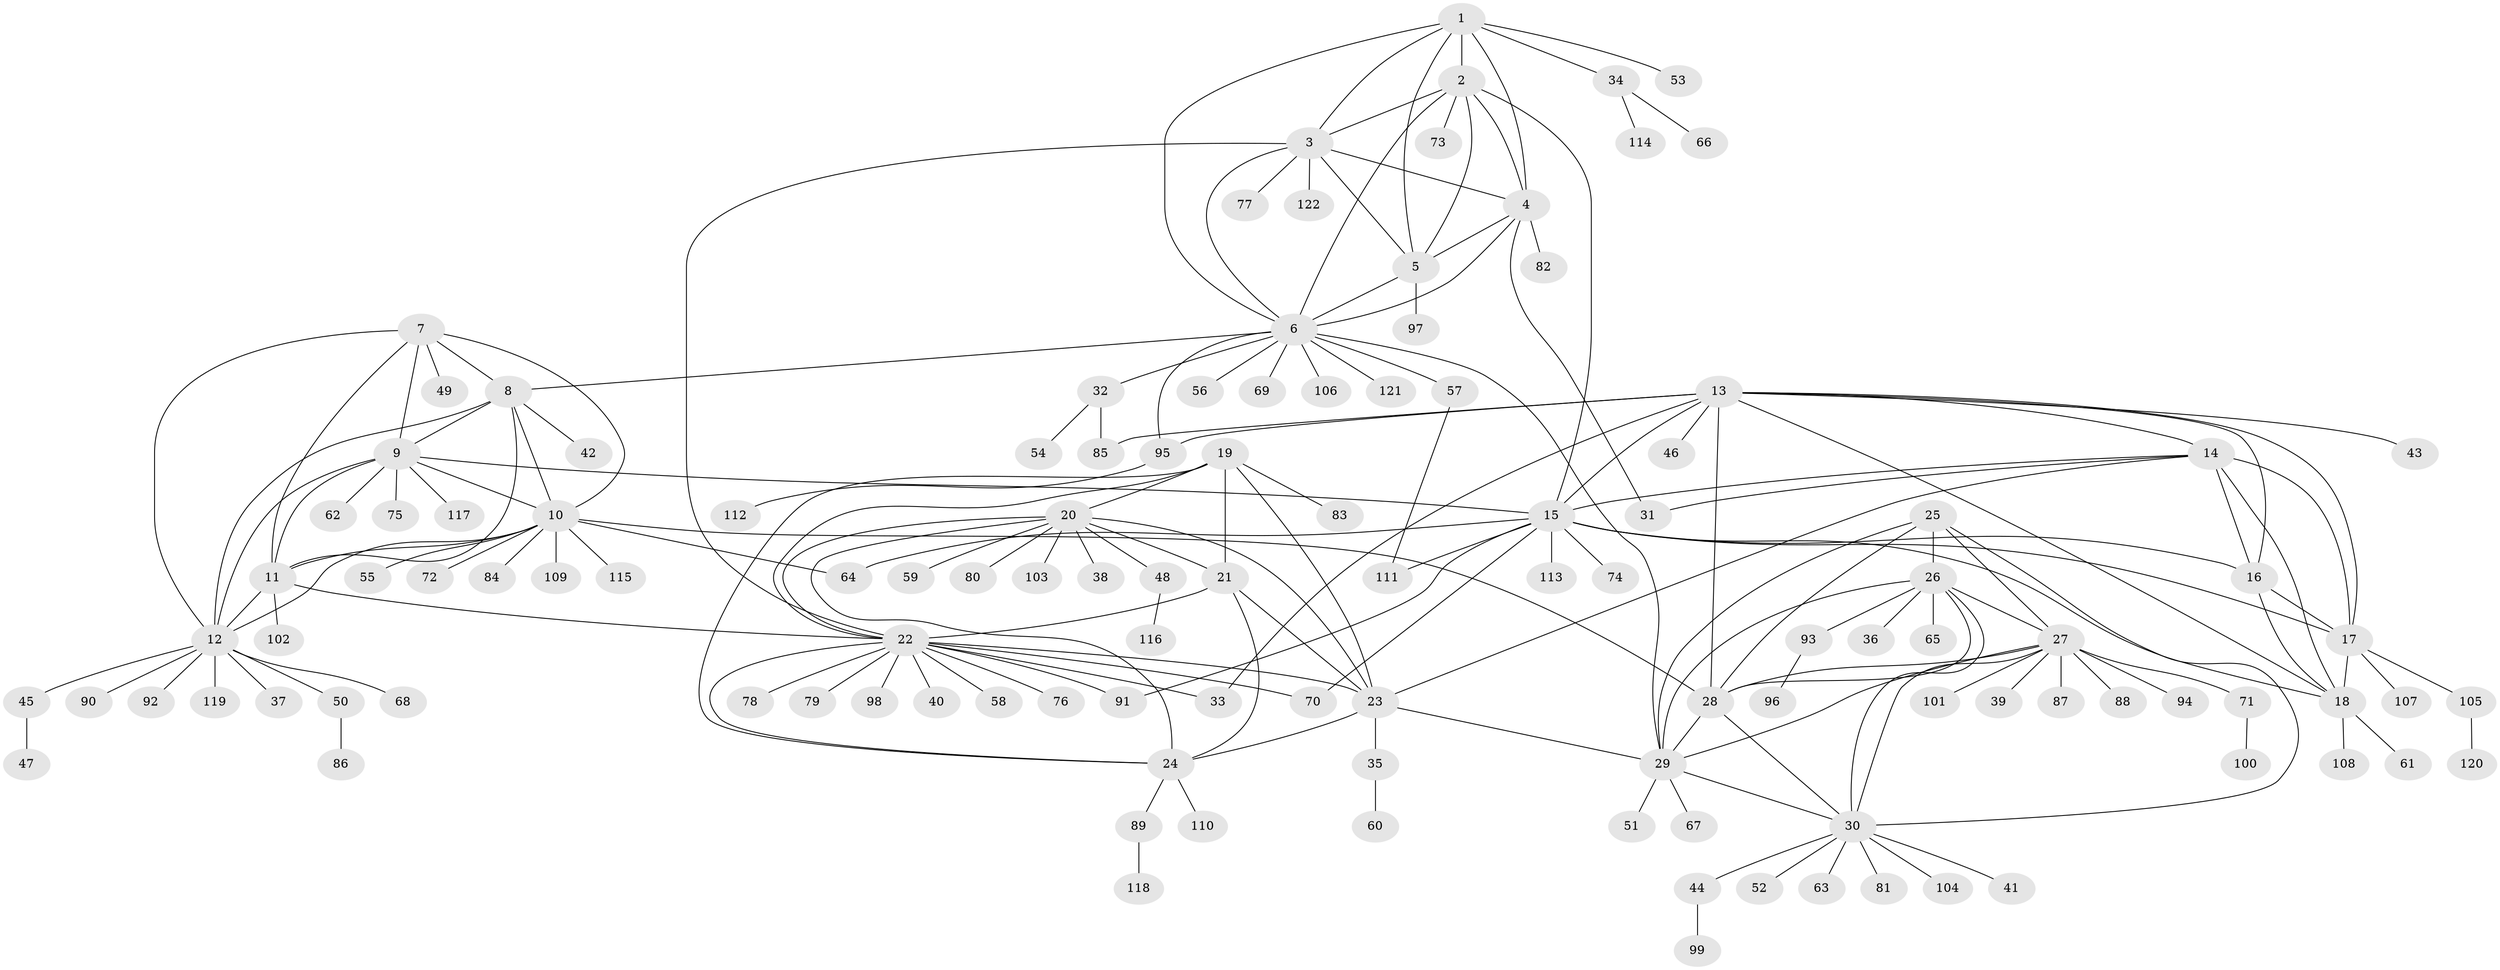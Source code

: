 // Generated by graph-tools (version 1.1) at 2025/26/03/09/25 03:26:47]
// undirected, 122 vertices, 185 edges
graph export_dot {
graph [start="1"]
  node [color=gray90,style=filled];
  1;
  2;
  3;
  4;
  5;
  6;
  7;
  8;
  9;
  10;
  11;
  12;
  13;
  14;
  15;
  16;
  17;
  18;
  19;
  20;
  21;
  22;
  23;
  24;
  25;
  26;
  27;
  28;
  29;
  30;
  31;
  32;
  33;
  34;
  35;
  36;
  37;
  38;
  39;
  40;
  41;
  42;
  43;
  44;
  45;
  46;
  47;
  48;
  49;
  50;
  51;
  52;
  53;
  54;
  55;
  56;
  57;
  58;
  59;
  60;
  61;
  62;
  63;
  64;
  65;
  66;
  67;
  68;
  69;
  70;
  71;
  72;
  73;
  74;
  75;
  76;
  77;
  78;
  79;
  80;
  81;
  82;
  83;
  84;
  85;
  86;
  87;
  88;
  89;
  90;
  91;
  92;
  93;
  94;
  95;
  96;
  97;
  98;
  99;
  100;
  101;
  102;
  103;
  104;
  105;
  106;
  107;
  108;
  109;
  110;
  111;
  112;
  113;
  114;
  115;
  116;
  117;
  118;
  119;
  120;
  121;
  122;
  1 -- 2;
  1 -- 3;
  1 -- 4;
  1 -- 5;
  1 -- 6;
  1 -- 34;
  1 -- 53;
  2 -- 3;
  2 -- 4;
  2 -- 5;
  2 -- 6;
  2 -- 15;
  2 -- 73;
  3 -- 4;
  3 -- 5;
  3 -- 6;
  3 -- 22;
  3 -- 77;
  3 -- 122;
  4 -- 5;
  4 -- 6;
  4 -- 31;
  4 -- 82;
  5 -- 6;
  5 -- 97;
  6 -- 8;
  6 -- 29;
  6 -- 32;
  6 -- 56;
  6 -- 57;
  6 -- 69;
  6 -- 95;
  6 -- 106;
  6 -- 121;
  7 -- 8;
  7 -- 9;
  7 -- 10;
  7 -- 11;
  7 -- 12;
  7 -- 49;
  8 -- 9;
  8 -- 10;
  8 -- 11;
  8 -- 12;
  8 -- 42;
  9 -- 10;
  9 -- 11;
  9 -- 12;
  9 -- 15;
  9 -- 62;
  9 -- 75;
  9 -- 117;
  10 -- 11;
  10 -- 12;
  10 -- 28;
  10 -- 55;
  10 -- 64;
  10 -- 72;
  10 -- 84;
  10 -- 109;
  10 -- 115;
  11 -- 12;
  11 -- 22;
  11 -- 102;
  12 -- 37;
  12 -- 45;
  12 -- 50;
  12 -- 68;
  12 -- 90;
  12 -- 92;
  12 -- 119;
  13 -- 14;
  13 -- 15;
  13 -- 16;
  13 -- 17;
  13 -- 18;
  13 -- 28;
  13 -- 33;
  13 -- 43;
  13 -- 46;
  13 -- 85;
  13 -- 95;
  14 -- 15;
  14 -- 16;
  14 -- 17;
  14 -- 18;
  14 -- 23;
  14 -- 31;
  15 -- 16;
  15 -- 17;
  15 -- 18;
  15 -- 64;
  15 -- 70;
  15 -- 74;
  15 -- 91;
  15 -- 111;
  15 -- 113;
  16 -- 17;
  16 -- 18;
  17 -- 18;
  17 -- 105;
  17 -- 107;
  18 -- 61;
  18 -- 108;
  19 -- 20;
  19 -- 21;
  19 -- 22;
  19 -- 23;
  19 -- 24;
  19 -- 83;
  20 -- 21;
  20 -- 22;
  20 -- 23;
  20 -- 24;
  20 -- 38;
  20 -- 48;
  20 -- 59;
  20 -- 80;
  20 -- 103;
  21 -- 22;
  21 -- 23;
  21 -- 24;
  22 -- 23;
  22 -- 24;
  22 -- 33;
  22 -- 40;
  22 -- 58;
  22 -- 70;
  22 -- 76;
  22 -- 78;
  22 -- 79;
  22 -- 91;
  22 -- 98;
  23 -- 24;
  23 -- 29;
  23 -- 35;
  24 -- 89;
  24 -- 110;
  25 -- 26;
  25 -- 27;
  25 -- 28;
  25 -- 29;
  25 -- 30;
  26 -- 27;
  26 -- 28;
  26 -- 29;
  26 -- 30;
  26 -- 36;
  26 -- 65;
  26 -- 93;
  27 -- 28;
  27 -- 29;
  27 -- 30;
  27 -- 39;
  27 -- 71;
  27 -- 87;
  27 -- 88;
  27 -- 94;
  27 -- 101;
  28 -- 29;
  28 -- 30;
  29 -- 30;
  29 -- 51;
  29 -- 67;
  30 -- 41;
  30 -- 44;
  30 -- 52;
  30 -- 63;
  30 -- 81;
  30 -- 104;
  32 -- 54;
  32 -- 85;
  34 -- 66;
  34 -- 114;
  35 -- 60;
  44 -- 99;
  45 -- 47;
  48 -- 116;
  50 -- 86;
  57 -- 111;
  71 -- 100;
  89 -- 118;
  93 -- 96;
  95 -- 112;
  105 -- 120;
}
